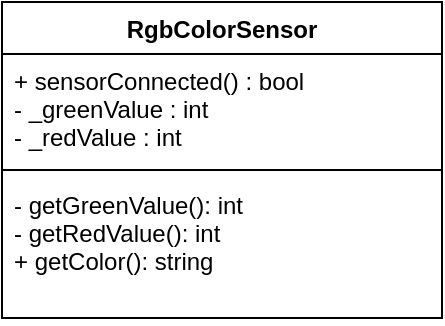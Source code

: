 <mxfile version="13.7.8" type="device"><diagram id="ftzK3skFXpYELHJWYk5C" name="Page-1"><mxGraphModel dx="1422" dy="794" grid="1" gridSize="10" guides="1" tooltips="1" connect="1" arrows="1" fold="1" page="1" pageScale="1" pageWidth="850" pageHeight="1100" math="0" shadow="0"><root><mxCell id="0"/><mxCell id="1" parent="0"/><mxCell id="Rlcjg0KeT8GsmHTueJET-1" value="RgbColorSensor" style="swimlane;fontStyle=1;align=center;verticalAlign=top;childLayout=stackLayout;horizontal=1;startSize=26;horizontalStack=0;resizeParent=1;resizeParentMax=0;resizeLast=0;collapsible=1;marginBottom=0;" vertex="1" parent="1"><mxGeometry x="280" y="160" width="220" height="158" as="geometry"/></mxCell><mxCell id="Rlcjg0KeT8GsmHTueJET-2" value="+ sensorConnected() : bool&#10;- _greenValue : int&#10;- _redValue : int" style="text;strokeColor=none;fillColor=none;align=left;verticalAlign=top;spacingLeft=4;spacingRight=4;overflow=hidden;rotatable=0;points=[[0,0.5],[1,0.5]];portConstraint=eastwest;" vertex="1" parent="Rlcjg0KeT8GsmHTueJET-1"><mxGeometry y="26" width="220" height="54" as="geometry"/></mxCell><mxCell id="Rlcjg0KeT8GsmHTueJET-3" value="" style="line;strokeWidth=1;fillColor=none;align=left;verticalAlign=middle;spacingTop=-1;spacingLeft=3;spacingRight=3;rotatable=0;labelPosition=right;points=[];portConstraint=eastwest;" vertex="1" parent="Rlcjg0KeT8GsmHTueJET-1"><mxGeometry y="80" width="220" height="8" as="geometry"/></mxCell><mxCell id="Rlcjg0KeT8GsmHTueJET-4" value="- getGreenValue(): int&#10;- getRedValue(): int&#10;+ getColor(): string" style="text;strokeColor=none;fillColor=none;align=left;verticalAlign=top;spacingLeft=4;spacingRight=4;overflow=hidden;rotatable=0;points=[[0,0.5],[1,0.5]];portConstraint=eastwest;" vertex="1" parent="Rlcjg0KeT8GsmHTueJET-1"><mxGeometry y="88" width="220" height="70" as="geometry"/></mxCell></root></mxGraphModel></diagram></mxfile>